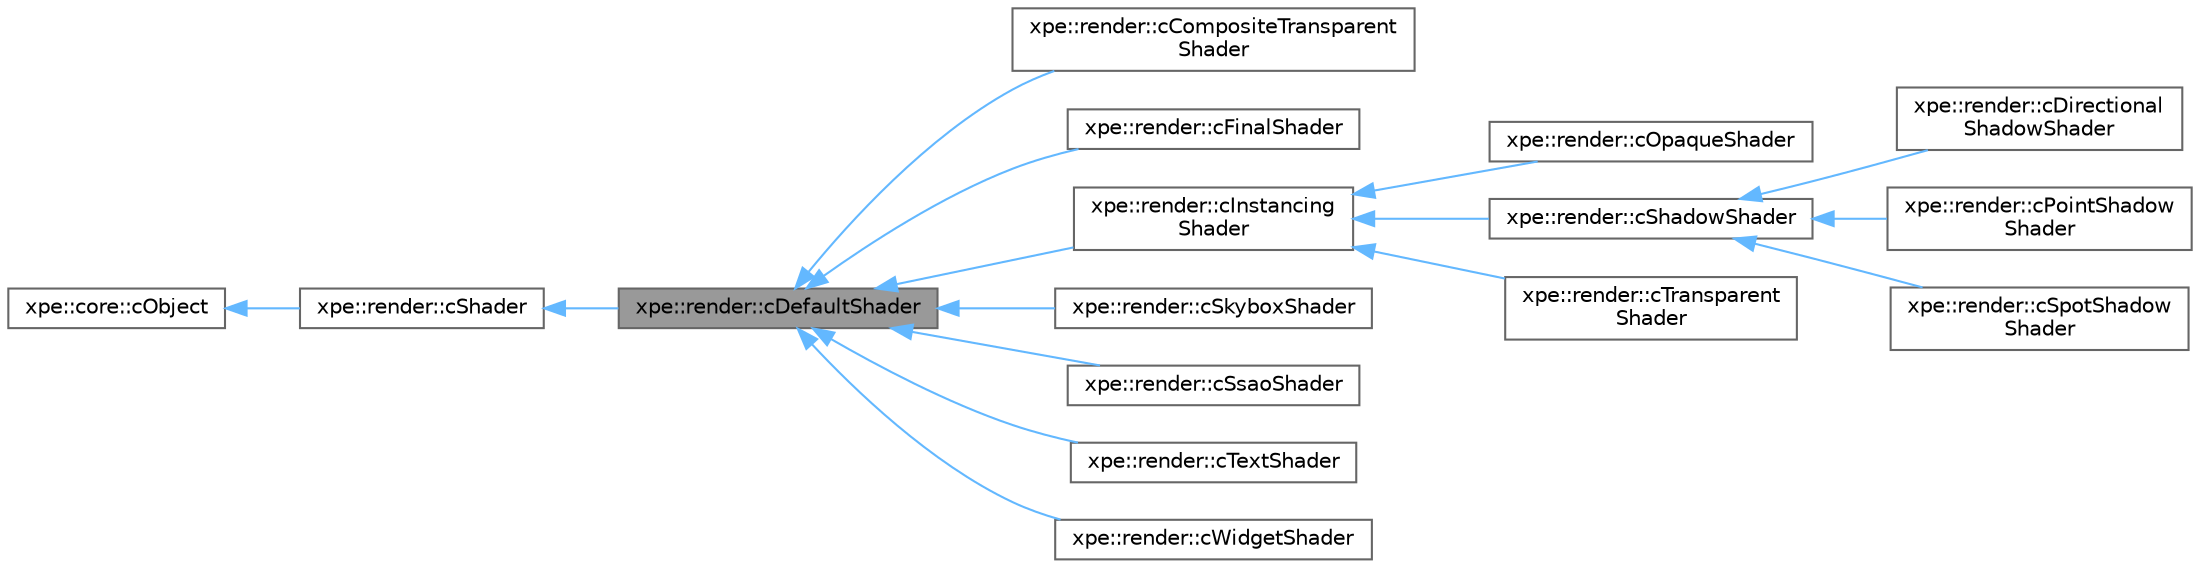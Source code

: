 digraph "xpe::render::cDefaultShader"
{
 // LATEX_PDF_SIZE
  bgcolor="transparent";
  edge [fontname=Helvetica,fontsize=10,labelfontname=Helvetica,labelfontsize=10];
  node [fontname=Helvetica,fontsize=10,shape=box,height=0.2,width=0.4];
  rankdir="LR";
  Node1 [id="Node000001",label="xpe::render::cDefaultShader",height=0.2,width=0.4,color="gray40", fillcolor="grey60", style="filled", fontcolor="black",tooltip=" "];
  Node2 -> Node1 [id="edge31_Node000001_Node000002",dir="back",color="steelblue1",style="solid",tooltip=" "];
  Node2 [id="Node000002",label="xpe::render::cShader",height=0.2,width=0.4,color="gray40", fillcolor="white", style="filled",URL="$classxpe_1_1render_1_1c_shader.html",tooltip=" "];
  Node3 -> Node2 [id="edge32_Node000002_Node000003",dir="back",color="steelblue1",style="solid",tooltip=" "];
  Node3 [id="Node000003",label="xpe::core::cObject",height=0.2,width=0.4,color="gray40", fillcolor="white", style="filled",URL="$classxpe_1_1core_1_1c_object.html",tooltip=" "];
  Node1 -> Node4 [id="edge33_Node000001_Node000004",dir="back",color="steelblue1",style="solid",tooltip=" "];
  Node4 [id="Node000004",label="xpe::render::cCompositeTransparent\lShader",height=0.2,width=0.4,color="gray40", fillcolor="white", style="filled",URL="$classxpe_1_1render_1_1c_composite_transparent_shader.html",tooltip=" "];
  Node1 -> Node5 [id="edge34_Node000001_Node000005",dir="back",color="steelblue1",style="solid",tooltip=" "];
  Node5 [id="Node000005",label="xpe::render::cFinalShader",height=0.2,width=0.4,color="gray40", fillcolor="white", style="filled",URL="$classxpe_1_1render_1_1c_final_shader.html",tooltip=" "];
  Node1 -> Node6 [id="edge35_Node000001_Node000006",dir="back",color="steelblue1",style="solid",tooltip=" "];
  Node6 [id="Node000006",label="xpe::render::cInstancing\lShader",height=0.2,width=0.4,color="gray40", fillcolor="white", style="filled",URL="$classxpe_1_1render_1_1c_instancing_shader.html",tooltip=" "];
  Node6 -> Node7 [id="edge36_Node000006_Node000007",dir="back",color="steelblue1",style="solid",tooltip=" "];
  Node7 [id="Node000007",label="xpe::render::cOpaqueShader",height=0.2,width=0.4,color="gray40", fillcolor="white", style="filled",URL="$classxpe_1_1render_1_1c_opaque_shader.html",tooltip=" "];
  Node6 -> Node8 [id="edge37_Node000006_Node000008",dir="back",color="steelblue1",style="solid",tooltip=" "];
  Node8 [id="Node000008",label="xpe::render::cShadowShader",height=0.2,width=0.4,color="gray40", fillcolor="white", style="filled",URL="$classxpe_1_1render_1_1c_shadow_shader.html",tooltip=" "];
  Node8 -> Node9 [id="edge38_Node000008_Node000009",dir="back",color="steelblue1",style="solid",tooltip=" "];
  Node9 [id="Node000009",label="xpe::render::cDirectional\lShadowShader",height=0.2,width=0.4,color="gray40", fillcolor="white", style="filled",URL="$classxpe_1_1render_1_1c_directional_shadow_shader.html",tooltip=" "];
  Node8 -> Node10 [id="edge39_Node000008_Node000010",dir="back",color="steelblue1",style="solid",tooltip=" "];
  Node10 [id="Node000010",label="xpe::render::cPointShadow\lShader",height=0.2,width=0.4,color="gray40", fillcolor="white", style="filled",URL="$classxpe_1_1render_1_1c_point_shadow_shader.html",tooltip=" "];
  Node8 -> Node11 [id="edge40_Node000008_Node000011",dir="back",color="steelblue1",style="solid",tooltip=" "];
  Node11 [id="Node000011",label="xpe::render::cSpotShadow\lShader",height=0.2,width=0.4,color="gray40", fillcolor="white", style="filled",URL="$classxpe_1_1render_1_1c_spot_shadow_shader.html",tooltip=" "];
  Node6 -> Node12 [id="edge41_Node000006_Node000012",dir="back",color="steelblue1",style="solid",tooltip=" "];
  Node12 [id="Node000012",label="xpe::render::cTransparent\lShader",height=0.2,width=0.4,color="gray40", fillcolor="white", style="filled",URL="$classxpe_1_1render_1_1c_transparent_shader.html",tooltip=" "];
  Node1 -> Node13 [id="edge42_Node000001_Node000013",dir="back",color="steelblue1",style="solid",tooltip=" "];
  Node13 [id="Node000013",label="xpe::render::cSkyboxShader",height=0.2,width=0.4,color="gray40", fillcolor="white", style="filled",URL="$classxpe_1_1render_1_1c_skybox_shader.html",tooltip=" "];
  Node1 -> Node14 [id="edge43_Node000001_Node000014",dir="back",color="steelblue1",style="solid",tooltip=" "];
  Node14 [id="Node000014",label="xpe::render::cSsaoShader",height=0.2,width=0.4,color="gray40", fillcolor="white", style="filled",URL="$classxpe_1_1render_1_1c_ssao_shader.html",tooltip=" "];
  Node1 -> Node15 [id="edge44_Node000001_Node000015",dir="back",color="steelblue1",style="solid",tooltip=" "];
  Node15 [id="Node000015",label="xpe::render::cTextShader",height=0.2,width=0.4,color="gray40", fillcolor="white", style="filled",URL="$classxpe_1_1render_1_1c_text_shader.html",tooltip=" "];
  Node1 -> Node16 [id="edge45_Node000001_Node000016",dir="back",color="steelblue1",style="solid",tooltip=" "];
  Node16 [id="Node000016",label="xpe::render::cWidgetShader",height=0.2,width=0.4,color="gray40", fillcolor="white", style="filled",URL="$classxpe_1_1render_1_1c_widget_shader.html",tooltip=" "];
}
